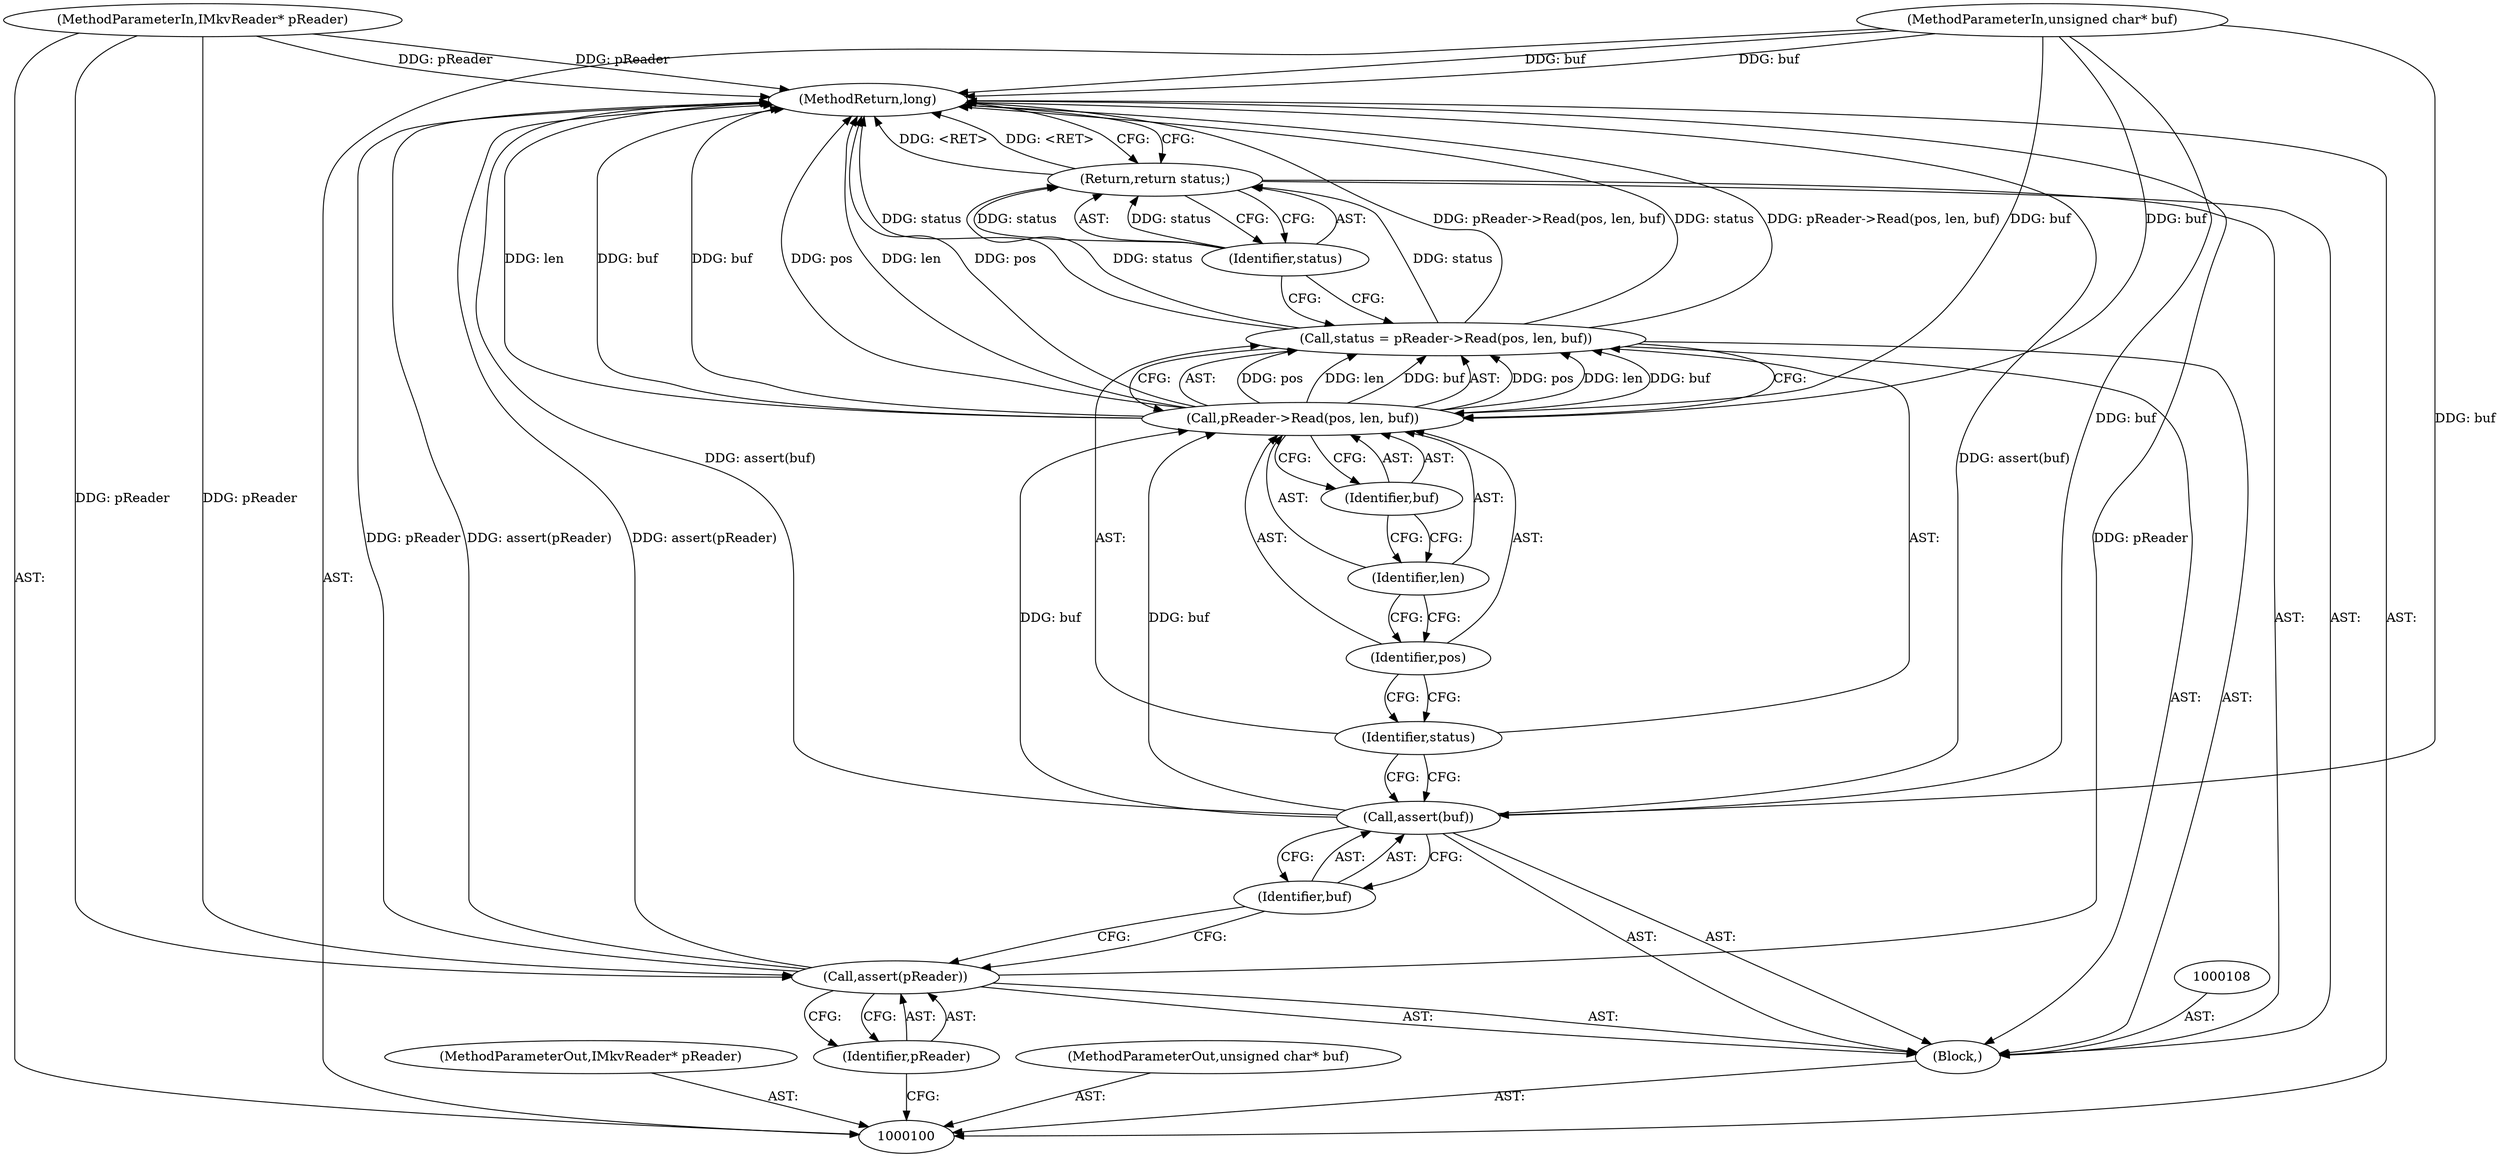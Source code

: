 digraph "1_Android_04839626ed859623901ebd3a5fd483982186b59d_195" {
"1000117" [label="(MethodReturn,long)"];
"1000101" [label="(MethodParameterIn,IMkvReader* pReader)"];
"1000140" [label="(MethodParameterOut,IMkvReader* pReader)"];
"1000102" [label="(MethodParameterIn,unsigned char* buf)"];
"1000141" [label="(MethodParameterOut,unsigned char* buf)"];
"1000103" [label="(Block,)"];
"1000105" [label="(Identifier,pReader)"];
"1000104" [label="(Call,assert(pReader))"];
"1000107" [label="(Identifier,buf)"];
"1000106" [label="(Call,assert(buf))"];
"1000109" [label="(Call,status = pReader->Read(pos, len, buf))"];
"1000110" [label="(Identifier,status)"];
"1000111" [label="(Call,pReader->Read(pos, len, buf))"];
"1000112" [label="(Identifier,pos)"];
"1000113" [label="(Identifier,len)"];
"1000114" [label="(Identifier,buf)"];
"1000116" [label="(Identifier,status)"];
"1000115" [label="(Return,return status;)"];
"1000117" -> "1000100"  [label="AST: "];
"1000117" -> "1000115"  [label="CFG: "];
"1000104" -> "1000117"  [label="DDG: assert(pReader)"];
"1000104" -> "1000117"  [label="DDG: pReader"];
"1000111" -> "1000117"  [label="DDG: buf"];
"1000111" -> "1000117"  [label="DDG: pos"];
"1000111" -> "1000117"  [label="DDG: len"];
"1000109" -> "1000117"  [label="DDG: pReader->Read(pos, len, buf)"];
"1000109" -> "1000117"  [label="DDG: status"];
"1000102" -> "1000117"  [label="DDG: buf"];
"1000101" -> "1000117"  [label="DDG: pReader"];
"1000106" -> "1000117"  [label="DDG: assert(buf)"];
"1000115" -> "1000117"  [label="DDG: <RET>"];
"1000101" -> "1000100"  [label="AST: "];
"1000101" -> "1000117"  [label="DDG: pReader"];
"1000101" -> "1000104"  [label="DDG: pReader"];
"1000140" -> "1000100"  [label="AST: "];
"1000102" -> "1000100"  [label="AST: "];
"1000102" -> "1000117"  [label="DDG: buf"];
"1000102" -> "1000106"  [label="DDG: buf"];
"1000102" -> "1000111"  [label="DDG: buf"];
"1000141" -> "1000100"  [label="AST: "];
"1000103" -> "1000100"  [label="AST: "];
"1000104" -> "1000103"  [label="AST: "];
"1000106" -> "1000103"  [label="AST: "];
"1000108" -> "1000103"  [label="AST: "];
"1000109" -> "1000103"  [label="AST: "];
"1000115" -> "1000103"  [label="AST: "];
"1000105" -> "1000104"  [label="AST: "];
"1000105" -> "1000100"  [label="CFG: "];
"1000104" -> "1000105"  [label="CFG: "];
"1000104" -> "1000103"  [label="AST: "];
"1000104" -> "1000105"  [label="CFG: "];
"1000105" -> "1000104"  [label="AST: "];
"1000107" -> "1000104"  [label="CFG: "];
"1000104" -> "1000117"  [label="DDG: assert(pReader)"];
"1000104" -> "1000117"  [label="DDG: pReader"];
"1000101" -> "1000104"  [label="DDG: pReader"];
"1000107" -> "1000106"  [label="AST: "];
"1000107" -> "1000104"  [label="CFG: "];
"1000106" -> "1000107"  [label="CFG: "];
"1000106" -> "1000103"  [label="AST: "];
"1000106" -> "1000107"  [label="CFG: "];
"1000107" -> "1000106"  [label="AST: "];
"1000110" -> "1000106"  [label="CFG: "];
"1000106" -> "1000117"  [label="DDG: assert(buf)"];
"1000102" -> "1000106"  [label="DDG: buf"];
"1000106" -> "1000111"  [label="DDG: buf"];
"1000109" -> "1000103"  [label="AST: "];
"1000109" -> "1000111"  [label="CFG: "];
"1000110" -> "1000109"  [label="AST: "];
"1000111" -> "1000109"  [label="AST: "];
"1000116" -> "1000109"  [label="CFG: "];
"1000109" -> "1000117"  [label="DDG: pReader->Read(pos, len, buf)"];
"1000109" -> "1000117"  [label="DDG: status"];
"1000111" -> "1000109"  [label="DDG: pos"];
"1000111" -> "1000109"  [label="DDG: len"];
"1000111" -> "1000109"  [label="DDG: buf"];
"1000109" -> "1000115"  [label="DDG: status"];
"1000110" -> "1000109"  [label="AST: "];
"1000110" -> "1000106"  [label="CFG: "];
"1000112" -> "1000110"  [label="CFG: "];
"1000111" -> "1000109"  [label="AST: "];
"1000111" -> "1000114"  [label="CFG: "];
"1000112" -> "1000111"  [label="AST: "];
"1000113" -> "1000111"  [label="AST: "];
"1000114" -> "1000111"  [label="AST: "];
"1000109" -> "1000111"  [label="CFG: "];
"1000111" -> "1000117"  [label="DDG: buf"];
"1000111" -> "1000117"  [label="DDG: pos"];
"1000111" -> "1000117"  [label="DDG: len"];
"1000111" -> "1000109"  [label="DDG: pos"];
"1000111" -> "1000109"  [label="DDG: len"];
"1000111" -> "1000109"  [label="DDG: buf"];
"1000106" -> "1000111"  [label="DDG: buf"];
"1000102" -> "1000111"  [label="DDG: buf"];
"1000112" -> "1000111"  [label="AST: "];
"1000112" -> "1000110"  [label="CFG: "];
"1000113" -> "1000112"  [label="CFG: "];
"1000113" -> "1000111"  [label="AST: "];
"1000113" -> "1000112"  [label="CFG: "];
"1000114" -> "1000113"  [label="CFG: "];
"1000114" -> "1000111"  [label="AST: "];
"1000114" -> "1000113"  [label="CFG: "];
"1000111" -> "1000114"  [label="CFG: "];
"1000116" -> "1000115"  [label="AST: "];
"1000116" -> "1000109"  [label="CFG: "];
"1000115" -> "1000116"  [label="CFG: "];
"1000116" -> "1000115"  [label="DDG: status"];
"1000115" -> "1000103"  [label="AST: "];
"1000115" -> "1000116"  [label="CFG: "];
"1000116" -> "1000115"  [label="AST: "];
"1000117" -> "1000115"  [label="CFG: "];
"1000115" -> "1000117"  [label="DDG: <RET>"];
"1000116" -> "1000115"  [label="DDG: status"];
"1000109" -> "1000115"  [label="DDG: status"];
}
